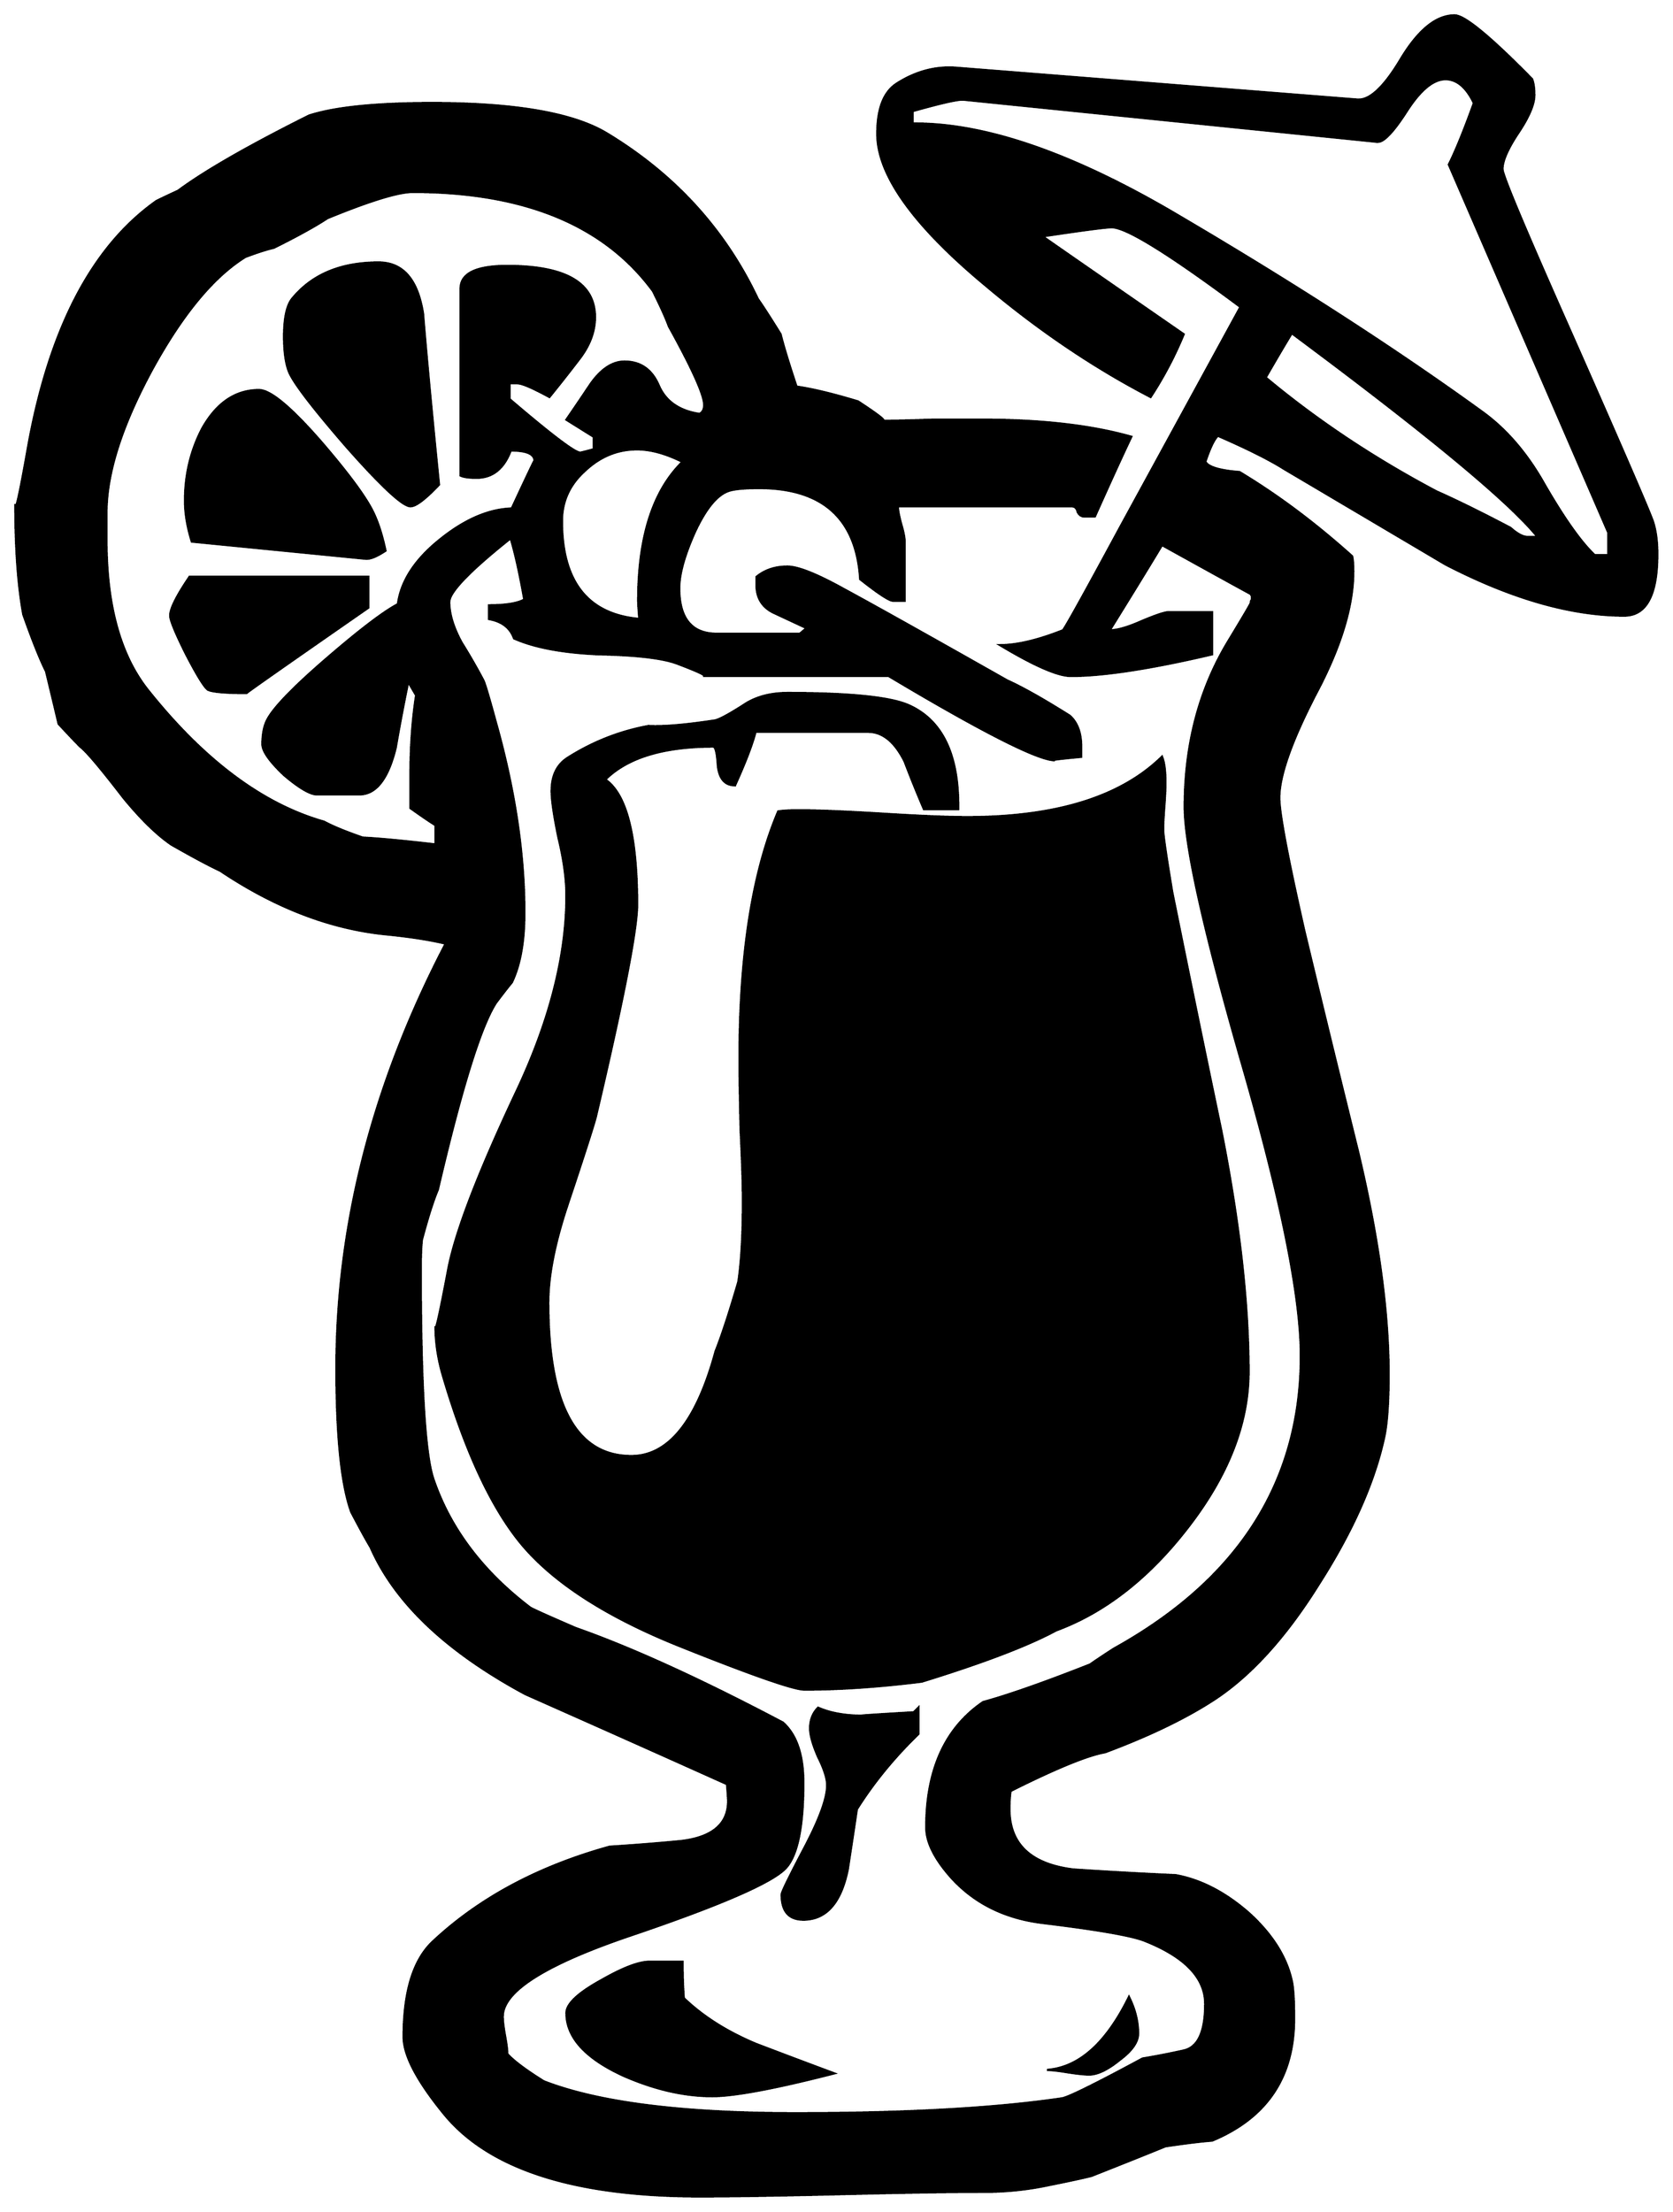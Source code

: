 


\begin{tikzpicture}[y=0.80pt, x=0.80pt, yscale=-1.0, xscale=1.0, inner sep=0pt, outer sep=0pt]
\begin{scope}[shift={(100.0,1709.0)},nonzero rule]
  \path[draw=.,fill=.,line width=1.600pt] (1524.0,-1070.0) ..
    controls (1524.0,-1034.0) and (1514.333,-1016.0) ..
    (1495.0,-1016.0) .. controls (1448.333,-1016.0) and
    (1396.0,-1031.0) .. (1338.0,-1061.0) .. controls
    (1290.667,-1089.0) and (1243.333,-1117.0) .. (1196.0,-1145.0) ..
    controls (1183.333,-1153.0) and (1164.0,-1162.667) ..
    (1138.0,-1174.0) .. controls (1134.667,-1170.667) and
    (1131.0,-1163.0) .. (1127.0,-1151.0) .. controls
    (1129.667,-1146.333) and (1139.667,-1143.333) .. (1157.0,-1142.0) ..
    controls (1190.333,-1122.0) and (1223.333,-1097.333) ..
    (1256.0,-1068.0) .. controls (1256.667,-1064.667) and
    (1257.0,-1060.333) .. (1257.0,-1055.0) .. controls
    (1257.0,-1024.333) and (1246.0,-988.333) .. (1224.0,-947.0) ..
    controls (1202.667,-905.667) and (1192.0,-875.333) ..
    (1192.0,-856.0) .. controls (1192.0,-842.667) and
    (1199.333,-803.667) .. (1214.0,-739.0) .. controls
    (1229.333,-675.0) and (1245.0,-610.667) .. (1261.0,-546.0) ..
    controls (1279.0,-470.667) and (1288.0,-405.333) ..
    (1288.0,-350.0) .. controls (1288.0,-324.667) and
    (1286.667,-306.0) .. (1284.0,-294.0) .. controls
    (1275.333,-254.667) and (1256.333,-212.0) .. (1227.0,-166.0) ..
    controls (1198.333,-120.0) and (1168.0,-86.333) ..
    (1136.0,-65.0) .. controls (1110.667,-48.333) and (1078.333,-32.667)
    .. (1039.0,-18.0) .. controls (1023.667,-15.333) and
    (996.0,-4.0) .. (956.0,16.0) .. controls (955.333,20.0) and
    (955.0,25.333) .. (955.0,32.0) .. controls (955.0,62.667) and
    (973.667,80.333) .. (1011.0,85.0) .. controls (1041.0,87.0) and
    (1071.0,88.667) .. (1101.0,90.0) .. controls (1123.0,94.0) and
    (1144.333,105.0) .. (1165.0,123.0) .. controls (1185.667,141.667)
    and (1198.333,161.667) .. (1203.0,183.0) .. controls
    (1204.333,189.0) and (1205.0,200.0) .. (1205.0,216.0) ..
    controls (1205.0,267.333) and (1181.0,303.0) .. (1133.0,323.0)
    .. controls (1123.667,323.667) and (1110.0,325.333) ..
    (1092.0,328.0) .. controls (1077.333,334.0) and (1055.667,342.667)
    .. (1027.0,354.0) .. controls (1019.0,356.0) and
    (1006.667,358.667) .. (990.0,362.0) .. controls (971.333,366.0)
    and (952.333,368.0) .. (933.0,368.0) .. controls (905.0,368.0)
    and (863.333,368.667) .. (808.0,370.0) .. controls (752.667,371.333)
    and (711.0,372.0) .. (683.0,372.0) .. controls (572.333,372.0)
    and (497.333,347.667) .. (458.0,299.0) .. controls (434.667,270.333)
    and (423.0,248.0) .. (423.0,232.0) .. controls (423.0,192.0)
    and (431.667,164.0) .. (449.0,148.0) .. controls (489.667,110.0)
    and (541.333,82.333) .. (604.0,65.0) .. controls (625.333,63.667)
    and (646.333,62.0) .. (667.0,60.0) .. controls (694.333,56.667)
    and (708.0,45.0) .. (708.0,25.0) .. controls (708.0,23.0)
    and (707.667,18.0) .. (707.0,10.0) .. controls (647.667,-16.667)
    and (588.667,-43.0) .. (530.0,-69.0) .. controls
    (460.667,-106.333) and (415.333,-149.333) .. (394.0,-198.0) ..
    controls (390.0,-204.667) and (384.333,-215.0) .. (377.0,-229.0)
    .. controls (368.333,-253.0) and (364.0,-295.0) ..
    (364.0,-355.0) .. controls (364.0,-481.0) and (396.0,-605.333)
    .. (460.0,-728.0) .. controls (446.0,-731.333) and
    (429.0,-734.0) .. (409.0,-736.0) .. controls (359.667,-740.667)
    and (310.667,-759.333) .. (262.0,-792.0) .. controls
    (252.0,-796.667) and (237.667,-804.333) .. (219.0,-815.0) ..
    controls (206.333,-823.667) and (192.333,-837.333) .. (177.0,-856.0)
    .. controls (157.0,-882.0) and (144.333,-897.0) ..
    (139.0,-901.0) .. controls (134.333,-905.667) and (128.0,-912.333)
    .. (120.0,-921.0) .. controls (117.333,-932.333) and
    (113.667,-947.667) .. (109.0,-967.0) .. controls (103.667,-977.667)
    and (97.0,-994.333) .. (89.0,-1017.0) .. controls
    (84.333,-1042.333) and (82.0,-1074.667) .. (82.0,-1114.0) ..
    controls (82.0,-1105.333) and (85.667,-1121.667) .. (93.0,-1163.0)
    .. controls (111.667,-1267.667) and (149.333,-1340.0) ..
    (206.0,-1380.0) .. controls (210.0,-1382.0) and
    (216.333,-1385.0) .. (225.0,-1389.0) .. controls
    (248.333,-1406.333) and (286.667,-1428.333) .. (340.0,-1455.0) ..
    controls (362.667,-1462.333) and (398.667,-1466.0) ..
    (448.0,-1466.0) .. controls (521.333,-1466.0) and
    (572.667,-1457.0) .. (602.0,-1439.0) .. controls
    (661.333,-1403.0) and (705.333,-1354.667) .. (734.0,-1294.0) ..
    controls (738.667,-1287.333) and (745.333,-1277.0) ..
    (754.0,-1263.0) .. controls (756.667,-1252.333) and
    (761.333,-1237.0) .. (768.0,-1217.0) .. controls
    (782.0,-1215.0) and (800.0,-1210.667) .. (822.0,-1204.0) ..
    controls (839.333,-1192.667) and (846.667,-1187.0) ..
    (844.0,-1187.0) .. controls (854.0,-1187.0) and
    (868.667,-1187.333) .. (888.0,-1188.0) .. controls
    (906.667,-1188.0) and (921.0,-1188.0) .. (931.0,-1188.0) ..
    controls (983.0,-1188.0) and (1026.667,-1183.0) ..
    (1062.0,-1173.0) .. controls (1054.667,-1157.667) and
    (1044.0,-1134.333) .. (1030.0,-1103.0) -- (1021.0,-1103.0) ..
    controls (1018.333,-1103.0) and (1016.333,-1104.333) ..
    (1015.0,-1107.0) .. controls (1014.333,-1110.333) and
    (1012.667,-1112.0) .. (1010.0,-1112.0) -- (857.0,-1112.0) ..
    controls (857.0,-1108.667) and (858.0,-1103.333) ..
    (860.0,-1096.0) .. controls (862.0,-1089.333) and
    (863.0,-1084.0) .. (863.0,-1080.0) -- (863.0,-1029.0) --
    (853.0,-1029.0) .. controls (849.667,-1029.0) and
    (840.0,-1035.333) .. (824.0,-1048.0) .. controls
    (820.667,-1101.333) and (791.0,-1128.0) .. (735.0,-1128.0) ..
    controls (723.667,-1128.0) and (715.333,-1127.333) ..
    (710.0,-1126.0) .. controls (699.333,-1123.333) and
    (689.0,-1111.333) .. (679.0,-1090.0) .. controls
    (669.667,-1069.333) and (665.0,-1052.667) .. (665.0,-1040.0) ..
    controls (665.0,-1013.333) and (676.0,-1000.0) ..
    (698.0,-1000.0) -- (771.0,-1000.0) -- (777.0,-1005.0) ..
    controls (767.0,-1009.667) and (757.0,-1014.333) ..
    (747.0,-1019.0) .. controls (737.0,-1024.333) and
    (732.333,-1033.0) .. (733.0,-1045.0) -- (733.0,-1050.0) ..
    controls (740.333,-1056.0) and (749.333,-1059.0) ..
    (760.0,-1059.0) .. controls (769.333,-1059.0) and
    (786.0,-1052.333) .. (810.0,-1039.0) .. controls
    (834.667,-1025.667) and (882.333,-999.0) .. (953.0,-959.0) ..
    controls (966.333,-953.0) and (984.667,-942.667) ..
    (1008.0,-928.0) .. controls (1014.667,-922.0) and
    (1018.0,-913.0) .. (1018.0,-901.0) -- (1018.0,-892.0) ..
    controls (996.667,-890.0) and (989.0,-889.0) .. (995.0,-889.0)
    .. controls (980.333,-889.0) and (931.667,-913.667) ..
    (849.0,-963.0) -- (686.0,-963.0) .. controls (690.0,-963.0)
    and (682.333,-966.667) .. (663.0,-974.0) .. controls
    (650.333,-978.667) and (627.667,-981.333) .. (595.0,-982.0) ..
    controls (563.0,-983.333) and (538.0,-988.0) .. (520.0,-996.0)
    .. controls (516.667,-1005.333) and (509.333,-1011.0) ..
    (498.0,-1013.0) -- (498.0,-1025.0) .. controls
    (512.667,-1025.0) and (523.0,-1026.667) .. (529.0,-1030.0) ..
    controls (525.0,-1052.667) and (521.0,-1070.667) ..
    (517.0,-1084.0) .. controls (481.0,-1055.333) and
    (463.0,-1036.667) .. (463.0,-1028.0) .. controls
    (463.0,-1017.333) and (466.667,-1005.333) .. (474.0,-992.0) ..
    controls (480.667,-981.333) and (487.0,-970.333) .. (493.0,-959.0)
    .. controls (494.333,-956.333) and (498.0,-944.0) ..
    (504.0,-922.0) .. controls (520.667,-862.667) and (529.0,-807.0)
    .. (529.0,-755.0) .. controls (529.0,-729.667) and
    (525.333,-709.333) .. (518.0,-694.0) .. controls (514.667,-690.0)
    and (510.0,-684.0) .. (504.0,-676.0) .. controls
    (490.667,-655.333) and (473.667,-600.667) .. (453.0,-512.0) ..
    controls (449.0,-502.667) and (444.333,-488.0) .. (439.0,-468.0)
    .. controls (438.333,-462.0) and (438.0,-453.333) ..
    (438.0,-442.0) .. controls (438.0,-341.333) and (441.667,-280.0)
    .. (449.0,-258.0) .. controls (463.667,-214.667) and
    (492.0,-177.0) .. (534.0,-145.0) .. controls (536.0,-143.667)
    and (549.333,-137.667) .. (574.0,-127.0) .. controls
    (623.333,-109.667) and (684.0,-82.0) .. (756.0,-44.0) ..
    controls (768.0,-33.333) and (774.0,-15.667) .. (774.0,9.0) ..
    controls (774.0,45.667) and (769.333,70.0) .. (760.0,82.0) ..
    controls (750.667,94.667) and (704.667,115.0) .. (622.0,143.0) ..
    controls (547.333,168.333) and (510.0,192.0) .. (510.0,214.0) ..
    controls (510.0,218.0) and (510.667,223.667) .. (512.0,231.0) ..
    controls (513.333,238.333) and (514.0,243.667) .. (514.0,247.0) ..
    controls (519.333,253.0) and (530.0,261.0) .. (546.0,271.0) ..
    controls (594.0,289.667) and (667.667,299.0) .. (767.0,299.0) ..
    controls (864.333,299.0) and (942.333,294.667) .. (1001.0,286.0)
    .. controls (1006.333,285.333) and (1030.0,273.667) ..
    (1072.0,251.0) .. controls (1084.0,249.0) and (1096.0,246.667)
    .. (1108.0,244.0) .. controls (1120.667,241.333) and
    (1127.0,227.667) .. (1127.0,203.0) .. controls (1127.0,180.333)
    and (1109.667,162.0) .. (1075.0,148.0) .. controls
    (1064.333,143.333) and (1034.333,138.0) .. (985.0,132.0) ..
    controls (951.0,128.0) and (923.667,114.333) .. (903.0,91.0) ..
    controls (889.0,75.0) and (882.0,60.667) .. (882.0,48.0) ..
    controls (882.0,-2.667) and (898.667,-39.333) .. (932.0,-62.0) ..
    controls (954.0,-68.0) and (985.333,-79.0) .. (1026.0,-95.0)
    .. controls (1030.667,-98.333) and (1037.667,-103.0) ..
    (1047.0,-109.0) .. controls (1156.333,-169.667) and
    (1211.0,-255.333) .. (1211.0,-366.0) .. controls
    (1211.0,-417.333) and (1194.0,-502.0) .. (1160.0,-620.0) ..
    controls (1126.0,-738.0) and (1109.0,-814.0) ..
    (1109.0,-848.0) .. controls (1109.0,-902.667) and
    (1121.667,-951.0) .. (1147.0,-993.0) .. controls
    (1160.333,-1015.0) and (1167.0,-1026.333) .. (1167.0,-1027.0) ..
    controls (1167.0,-1028.333) and (1167.333,-1029.333) ..
    (1168.0,-1030.0) .. controls (1168.0,-1030.667) and
    (1168.0,-1031.667) .. (1168.0,-1033.0) -- (1167.0,-1035.0) ..
    controls (1158.333,-1039.667) and (1132.333,-1054.0) ..
    (1089.0,-1078.0) .. controls (1079.0,-1061.333) and
    (1063.667,-1036.333) .. (1043.0,-1003.0) .. controls
    (1049.667,-1003.0) and (1059.0,-1005.667) .. (1071.0,-1011.0) ..
    controls (1083.667,-1016.333) and (1091.667,-1019.0) ..
    (1095.0,-1019.0) -- (1133.0,-1019.0) -- (1133.0,-982.0) ..
    controls (1079.0,-969.333) and (1037.667,-963.0) ..
    (1009.0,-963.0) .. controls (997.667,-963.0) and
    (977.0,-972.0) .. (947.0,-990.0) .. controls (961.667,-990.0)
    and (980.0,-994.333) .. (1002.0,-1003.0) .. controls
    (1004.0,-1005.0) and (1020.667,-1035.0) .. (1052.0,-1093.0) --
    (1158.0,-1287.0) .. controls (1095.333,-1333.667) and
    (1057.667,-1357.0) .. (1045.0,-1357.0) .. controls
    (1039.667,-1357.0) and (1019.333,-1354.333) .. (984.0,-1349.0) ..
    controls (986.667,-1347.0) and (1028.0,-1318.333) ..
    (1108.0,-1263.0) .. controls (1100.0,-1243.667) and
    (1090.333,-1225.333) .. (1079.0,-1208.0) .. controls
    (1029.0,-1234.0) and (980.667,-1266.667) .. (934.0,-1306.0) ..
    controls (870.667,-1358.667) and (839.0,-1403.0) ..
    (839.0,-1439.0) .. controls (839.0,-1461.0) and
    (844.667,-1475.667) .. (856.0,-1483.0) .. controls
    (872.667,-1493.667) and (890.0,-1498.333) .. (908.0,-1497.0) --
    (1261.0,-1469.0) .. controls (1271.667,-1468.333) and
    (1284.333,-1480.333) .. (1299.0,-1505.0) .. controls
    (1314.333,-1530.333) and (1330.0,-1543.0) .. (1346.0,-1543.0) ..
    controls (1354.667,-1543.0) and (1377.333,-1524.333) ..
    (1414.0,-1487.0) .. controls (1415.333,-1483.667) and
    (1416.0,-1479.0) .. (1416.0,-1473.0) .. controls
    (1416.0,-1465.0) and (1411.333,-1454.0) .. (1402.0,-1440.0) ..
    controls (1392.667,-1426.0) and (1388.0,-1415.333) ..
    (1388.0,-1408.0) .. controls (1388.0,-1402.667) and
    (1408.0,-1355.0) .. (1448.0,-1265.0) .. controls
    (1491.333,-1167.0) and (1515.333,-1111.667) .. (1520.0,-1099.0) ..
    controls (1522.667,-1091.0) and (1524.0,-1081.333) ..
    (1524.0,-1070.0) -- cycle(1165.0,-352.0) .. controls
    (1165.0,-307.333) and (1147.667,-262.333) .. (1113.0,-217.0) ..
    controls (1078.333,-171.667) and (1039.333,-141.0) ..
    (996.0,-125.0) .. controls (971.333,-111.667) and (932.0,-96.667)
    .. (878.0,-80.0) .. controls (840.667,-75.333) and (806.333,-73.0)
    .. (775.0,-73.0) .. controls (765.667,-73.0) and (729.333,-85.667)
    .. (666.0,-111.0) .. controls (602.667,-136.333) and
    (556.667,-165.667) .. (528.0,-199.0) .. controls (501.333,-230.333)
    and (478.0,-279.667) .. (458.0,-347.0) .. controls
    (453.333,-362.333) and (451.0,-377.333) .. (451.0,-392.0) ..
    controls (451.0,-386.0) and (454.667,-402.333) .. (462.0,-441.0)
    .. controls (468.0,-473.667) and (488.333,-526.667) ..
    (523.0,-600.0) .. controls (551.667,-661.333) and (566.0,-718.0)
    .. (566.0,-770.0) .. controls (566.0,-784.667) and
    (563.667,-801.667) .. (559.0,-821.0) .. controls (555.0,-840.333)
    and (553.0,-854.0) .. (553.0,-862.0) .. controls
    (553.0,-875.333) and (557.667,-885.0) .. (567.0,-891.0) ..
    controls (589.0,-905.0) and (612.667,-914.333) .. (638.0,-919.0)
    .. controls (651.333,-918.333) and (671.0,-920.0) ..
    (697.0,-924.0) .. controls (701.667,-925.333) and (710.667,-930.333)
    .. (724.0,-939.0) .. controls (734.0,-945.0) and
    (746.0,-948.0) .. (760.0,-948.0) .. controls (815.333,-948.0)
    and (851.0,-944.333) .. (867.0,-937.0) .. controls
    (896.333,-923.667) and (910.667,-893.333) .. (910.0,-846.0) --
    (880.0,-846.0) .. controls (874.0,-860.0) and (868.333,-874.0)
    .. (863.0,-888.0) .. controls (854.333,-905.333) and
    (843.667,-914.0) .. (831.0,-914.0) -- (732.0,-914.0) ..
    controls (729.333,-903.333) and (723.333,-887.667) .. (714.0,-867.0)
    .. controls (705.333,-867.0) and (700.333,-872.667) ..
    (699.0,-884.0) .. controls (698.333,-895.333) and (697.0,-901.0)
    .. (695.0,-901.0) .. controls (651.0,-901.0) and
    (619.333,-891.333) .. (600.0,-872.0) .. controls (618.667,-859.333)
    and (628.0,-822.667) .. (628.0,-762.0) .. controls
    (628.0,-740.667) and (616.0,-679.0) .. (592.0,-577.0) ..
    controls (590.667,-571.0) and (582.0,-544.0) .. (566.0,-496.0)
    .. controls (555.333,-463.333) and (550.0,-435.667) ..
    (550.0,-413.0) .. controls (550.0,-323.0) and (574.333,-278.0)
    .. (623.0,-278.0) .. controls (655.667,-278.0) and
    (680.333,-308.667) .. (697.0,-370.0) .. controls (702.333,-383.333)
    and (709.0,-403.667) .. (717.0,-431.0) .. controls
    (719.667,-449.0) and (721.0,-472.667) .. (721.0,-502.0) ..
    controls (721.0,-516.0) and (720.333,-536.667) .. (719.0,-564.0)
    .. controls (718.333,-592.0) and (718.0,-613.0) ..
    (718.0,-627.0) .. controls (718.0,-718.333) and (729.333,-790.667)
    .. (752.0,-844.0) .. controls (756.0,-844.667) and
    (762.0,-845.0) .. (770.0,-845.0) .. controls (786.667,-845.0)
    and (811.333,-844.0) .. (844.0,-842.0) .. controls
    (876.667,-840.0) and (901.333,-839.0) .. (918.0,-839.0) ..
    controls (996.0,-839.0) and (1053.0,-856.667) ..
    (1089.0,-892.0) .. controls (1091.0,-887.333) and
    (1092.0,-879.667) .. (1092.0,-869.0) .. controls
    (1092.0,-864.333) and (1091.667,-857.333) .. (1091.0,-848.0) ..
    controls (1090.333,-839.333) and (1090.0,-832.667) ..
    (1090.0,-828.0) .. controls (1090.0,-823.333) and
    (1092.667,-805.0) .. (1098.0,-773.0) .. controls
    (1112.0,-703.667) and (1126.333,-634.0) .. (1141.0,-564.0) ..
    controls (1157.0,-483.333) and (1165.0,-412.667) ..
    (1165.0,-352.0) -- cycle(1068.0,229.0) .. controls
    (1068.0,236.333) and (1062.667,244.0) .. (1052.0,252.0) ..
    controls (1041.333,260.667) and (1032.333,265.0) .. (1025.0,265.0)
    .. controls (1021.0,265.0) and (1014.667,264.333) ..
    (1006.0,263.0) .. controls (998.0,261.667) and (992.0,261.0)
    .. (988.0,261.0) .. controls (1016.0,259.0) and
    (1040.0,237.667) .. (1060.0,197.0) .. controls (1065.333,207.667)
    and (1068.0,218.333) .. (1068.0,229.0) -- cycle(875.0,-34.0)
    .. controls (853.667,-13.333) and (835.667,8.667) .. (821.0,32.0) ..
    controls (818.333,50.0) and (815.667,67.667) .. (813.0,85.0) ..
    controls (807.0,114.333) and (794.0,129.0) .. (774.0,129.0) ..
    controls (761.333,129.0) and (755.0,121.667) .. (755.0,107.0) ..
    controls (755.0,105.0) and (761.667,91.333) .. (775.0,66.0) ..
    controls (788.333,40.667) and (795.0,22.333) .. (795.0,11.0) ..
    controls (795.0,5.0) and (792.333,-3.333) .. (787.0,-14.0) ..
    controls (782.333,-24.667) and (780.0,-33.0) .. (780.0,-39.0) ..
    controls (780.0,-46.333) and (782.333,-52.333) .. (787.0,-57.0) ..
    controls (797.667,-52.333) and (810.667,-50.0) .. (826.0,-50.0) ..
    controls (821.333,-50.0) and (836.333,-51.0) .. (871.0,-53.0) --
    (875.0,-57.0) -- (875.0,-34.0) -- cycle(801.0,264.0) ..
    controls (749.0,277.333) and (713.333,284.0) .. (694.0,284.0) ..
    controls (669.333,284.0) and (643.333,278.0) .. (616.0,266.0) ..
    controls (582.667,250.667) and (566.0,232.333) .. (566.0,211.0) ..
    controls (566.0,203.0) and (576.333,193.333) .. (597.0,182.0) ..
    controls (615.667,171.333) and (629.667,166.0) .. (639.0,166.0) --
    (668.0,166.0) -- (668.0,173.0) .. controls (668.0,180.333) and
    (668.333,188.667) .. (669.0,198.0) .. controls (685.667,214.0) and
    (706.667,227.333) .. (732.0,238.0) .. controls (754.667,246.667) and
    (777.667,255.333) .. (801.0,264.0) -- cycle(1419.0,-1085.0) ..
    controls (1394.333,-1115.667) and (1322.333,-1175.333) ..
    (1203.0,-1264.0) .. controls (1197.667,-1255.333) and
    (1190.0,-1242.333) .. (1180.0,-1225.0) .. controls
    (1224.667,-1187.667) and (1274.667,-1154.333) .. (1330.0,-1125.0) ..
    controls (1348.0,-1117.0) and (1369.667,-1106.333) ..
    (1395.0,-1093.0) .. controls (1401.0,-1087.667) and
    (1406.0,-1085.0) .. (1410.0,-1085.0) -- (1419.0,-1085.0) --
    cycle(1481.0,-1069.0) -- (1481.0,-1089.0) --
    (1341.0,-1412.0) .. controls (1347.0,-1424.0) and
    (1354.333,-1442.0) .. (1363.0,-1466.0) .. controls
    (1356.333,-1480.0) and (1348.0,-1487.0) .. (1338.0,-1487.0) ..
    controls (1327.333,-1487.0) and (1316.0,-1477.667) ..
    (1304.0,-1459.0) .. controls (1292.0,-1440.333) and
    (1283.333,-1431.333) .. (1278.0,-1432.0) -- (915.0,-1469.0) ..
    controls (911.0,-1469.667) and (896.0,-1466.333) ..
    (870.0,-1459.0) -- (870.0,-1448.0) .. controls
    (932.0,-1448.667) and (1007.667,-1423.0) .. (1097.0,-1371.0) ..
    controls (1201.667,-1309.667) and (1292.667,-1251.0) ..
    (1370.0,-1195.0) .. controls (1391.333,-1179.667) and
    (1409.667,-1158.333) .. (1425.0,-1131.0) .. controls
    (1442.333,-1101.0) and (1457.0,-1080.333) .. (1469.0,-1069.0) --
    (1481.0,-1069.0) -- cycle(668.0,-1151.0) .. controls
    (653.333,-1158.333) and (640.0,-1162.0) .. (628.0,-1162.0) ..
    controls (610.667,-1162.0) and (595.333,-1155.667) ..
    (582.0,-1143.0) .. controls (568.667,-1131.0) and
    (562.0,-1116.333) .. (562.0,-1099.0) .. controls
    (562.0,-1045.667) and (584.667,-1017.0) .. (630.0,-1013.0) ..
    controls (629.333,-1021.667) and (629.0,-1027.0) ..
    (629.0,-1029.0) .. controls (629.0,-1085.0) and
    (642.0,-1125.667) .. (668.0,-1151.0) -- cycle(687.0,-1201.0)
    .. controls (687.0,-1209.667) and (676.667,-1232.667) ..
    (656.0,-1270.0) .. controls (653.333,-1277.333) and
    (648.667,-1287.667) .. (642.0,-1301.0) .. controls
    (599.333,-1359.0) and (529.0,-1388.0) .. (431.0,-1388.0) ..
    controls (418.333,-1388.0) and (393.333,-1380.333) ..
    (356.0,-1365.0) .. controls (346.0,-1358.333) and
    (330.333,-1349.667) .. (309.0,-1339.0) .. controls
    (303.0,-1337.667) and (294.667,-1335.0) .. (284.0,-1331.0) ..
    controls (256.0,-1313.667) and (228.667,-1280.667) ..
    (202.0,-1232.0) .. controls (176.0,-1184.0) and
    (162.667,-1143.0) .. (162.0,-1109.0) -- (162.0,-1087.0) ..
    controls (161.333,-1027.667) and (173.333,-982.333) ..
    (198.0,-951.0) .. controls (247.333,-889.0) and (299.0,-850.333)
    .. (353.0,-835.0) .. controls (360.333,-831.0) and
    (371.667,-826.333) .. (387.0,-821.0) .. controls (401.0,-820.333)
    and (422.333,-818.333) .. (451.0,-815.0) -- (451.0,-832.0) ..
    controls (445.667,-835.333) and (438.333,-840.333) .. (429.0,-847.0)
    -- (429.0,-875.0) .. controls (429.0,-901.0) and
    (430.667,-924.667) .. (434.0,-946.0) -- (427.0,-958.0) ..
    controls (423.0,-938.667) and (419.333,-919.333) .. (416.0,-900.0)
    .. controls (409.333,-872.667) and (398.667,-859.0) ..
    (384.0,-859.0) -- (347.0,-859.0) .. controls (341.0,-859.0)
    and (331.333,-864.667) .. (318.0,-876.0) .. controls
    (305.333,-888.0) and (299.0,-897.0) .. (299.0,-903.0) ..
    controls (299.0,-911.667) and (300.333,-918.667) .. (303.0,-924.0)
    .. controls (308.333,-934.667) and (325.667,-952.667) ..
    (355.0,-978.0) .. controls (384.333,-1003.333) and
    (405.333,-1019.333) .. (418.0,-1026.0) .. controls
    (420.667,-1046.0) and (432.667,-1064.667) .. (454.0,-1082.0) ..
    controls (476.0,-1100.0) and (497.333,-1109.333) ..
    (518.0,-1110.0) .. controls (531.333,-1138.667) and
    (538.0,-1152.667) .. (538.0,-1152.0) .. controls
    (538.0,-1158.0) and (531.0,-1161.0) .. (517.0,-1161.0) ..
    controls (511.0,-1145.0) and (501.0,-1137.0) ..
    (487.0,-1137.0) .. controls (480.333,-1137.0) and
    (475.667,-1137.667) .. (473.0,-1139.0) -- (473.0,-1303.0) ..
    controls (473.0,-1316.333) and (486.667,-1323.0) ..
    (514.0,-1323.0) .. controls (565.333,-1323.0) and
    (591.0,-1308.0) .. (591.0,-1278.0) .. controls
    (591.0,-1265.333) and (586.333,-1253.0) .. (577.0,-1241.0) ..
    controls (568.333,-1229.667) and (559.667,-1218.667) ..
    (551.0,-1208.0) .. controls (536.333,-1216.0) and
    (527.0,-1220.0) .. (523.0,-1220.0) -- (516.0,-1220.0) --
    (516.0,-1206.0) .. controls (552.667,-1174.667) and
    (573.333,-1159.0) .. (578.0,-1159.0) .. controls
    (578.667,-1159.0) and (582.667,-1160.0) .. (590.0,-1162.0) --
    (590.0,-1173.0) .. controls (584.667,-1176.333) and
    (576.667,-1181.333) .. (566.0,-1188.0) .. controls
    (573.333,-1198.667) and (580.333,-1209.0) .. (587.0,-1219.0) ..
    controls (596.333,-1232.333) and (606.333,-1239.0) ..
    (617.0,-1239.0) .. controls (631.0,-1239.0) and
    (641.0,-1232.0) .. (647.0,-1218.0) .. controls
    (653.0,-1204.0) and (665.0,-1195.667) .. (683.0,-1193.0) ..
    controls (685.667,-1194.333) and (687.0,-1197.0) ..
    (687.0,-1201.0) -- cycle(454.0,-1131.0) .. controls
    (442.0,-1118.333) and (433.667,-1112.0) .. (429.0,-1112.0) ..
    controls (422.333,-1112.0) and (403.667,-1129.333) ..
    (373.0,-1164.0) .. controls (342.333,-1199.333) and
    (325.333,-1221.667) .. (322.0,-1231.0) .. controls
    (319.333,-1238.333) and (318.0,-1248.333) .. (318.0,-1261.0) ..
    controls (318.0,-1277.0) and (320.333,-1288.0) ..
    (325.0,-1294.0) .. controls (342.333,-1315.333) and
    (367.667,-1326.0) .. (401.0,-1326.0) .. controls
    (422.333,-1326.0) and (435.333,-1311.0) .. (440.0,-1281.0) ..
    controls (442.667,-1247.667) and (447.333,-1197.667) ..
    (454.0,-1131.0) -- cycle(407.0,-1073.0) .. controls
    (399.0,-1067.667) and (393.0,-1065.333) .. (389.0,-1066.0) --
    (237.0,-1081.0) .. controls (233.0,-1093.667) and
    (231.0,-1105.667) .. (231.0,-1117.0) .. controls
    (231.0,-1139.667) and (236.0,-1160.667) .. (246.0,-1180.0) ..
    controls (258.667,-1202.667) and (275.333,-1214.0) ..
    (296.0,-1214.0) .. controls (306.0,-1214.0) and
    (324.333,-1198.667) .. (351.0,-1168.0) .. controls
    (375.667,-1139.333) and (391.0,-1118.333) .. (397.0,-1105.0) ..
    controls (401.0,-1096.333) and (404.333,-1085.667) ..
    (407.0,-1073.0) -- cycle(392.0,-1023.0) .. controls
    (320.0,-973.0) and (284.333,-948.0) .. (285.0,-948.0) ..
    controls (266.333,-948.0) and (255.0,-949.0) .. (251.0,-951.0)
    .. controls (247.667,-953.667) and (241.333,-964.0) ..
    (232.0,-982.0) .. controls (222.667,-1000.667) and
    (218.0,-1012.0) .. (218.0,-1016.0) .. controls
    (218.0,-1022.0) and (223.667,-1033.333) .. (235.0,-1050.0) --
    (392.0,-1050.0) -- (392.0,-1023.0) -- cycle;
\end{scope}

\end{tikzpicture}

